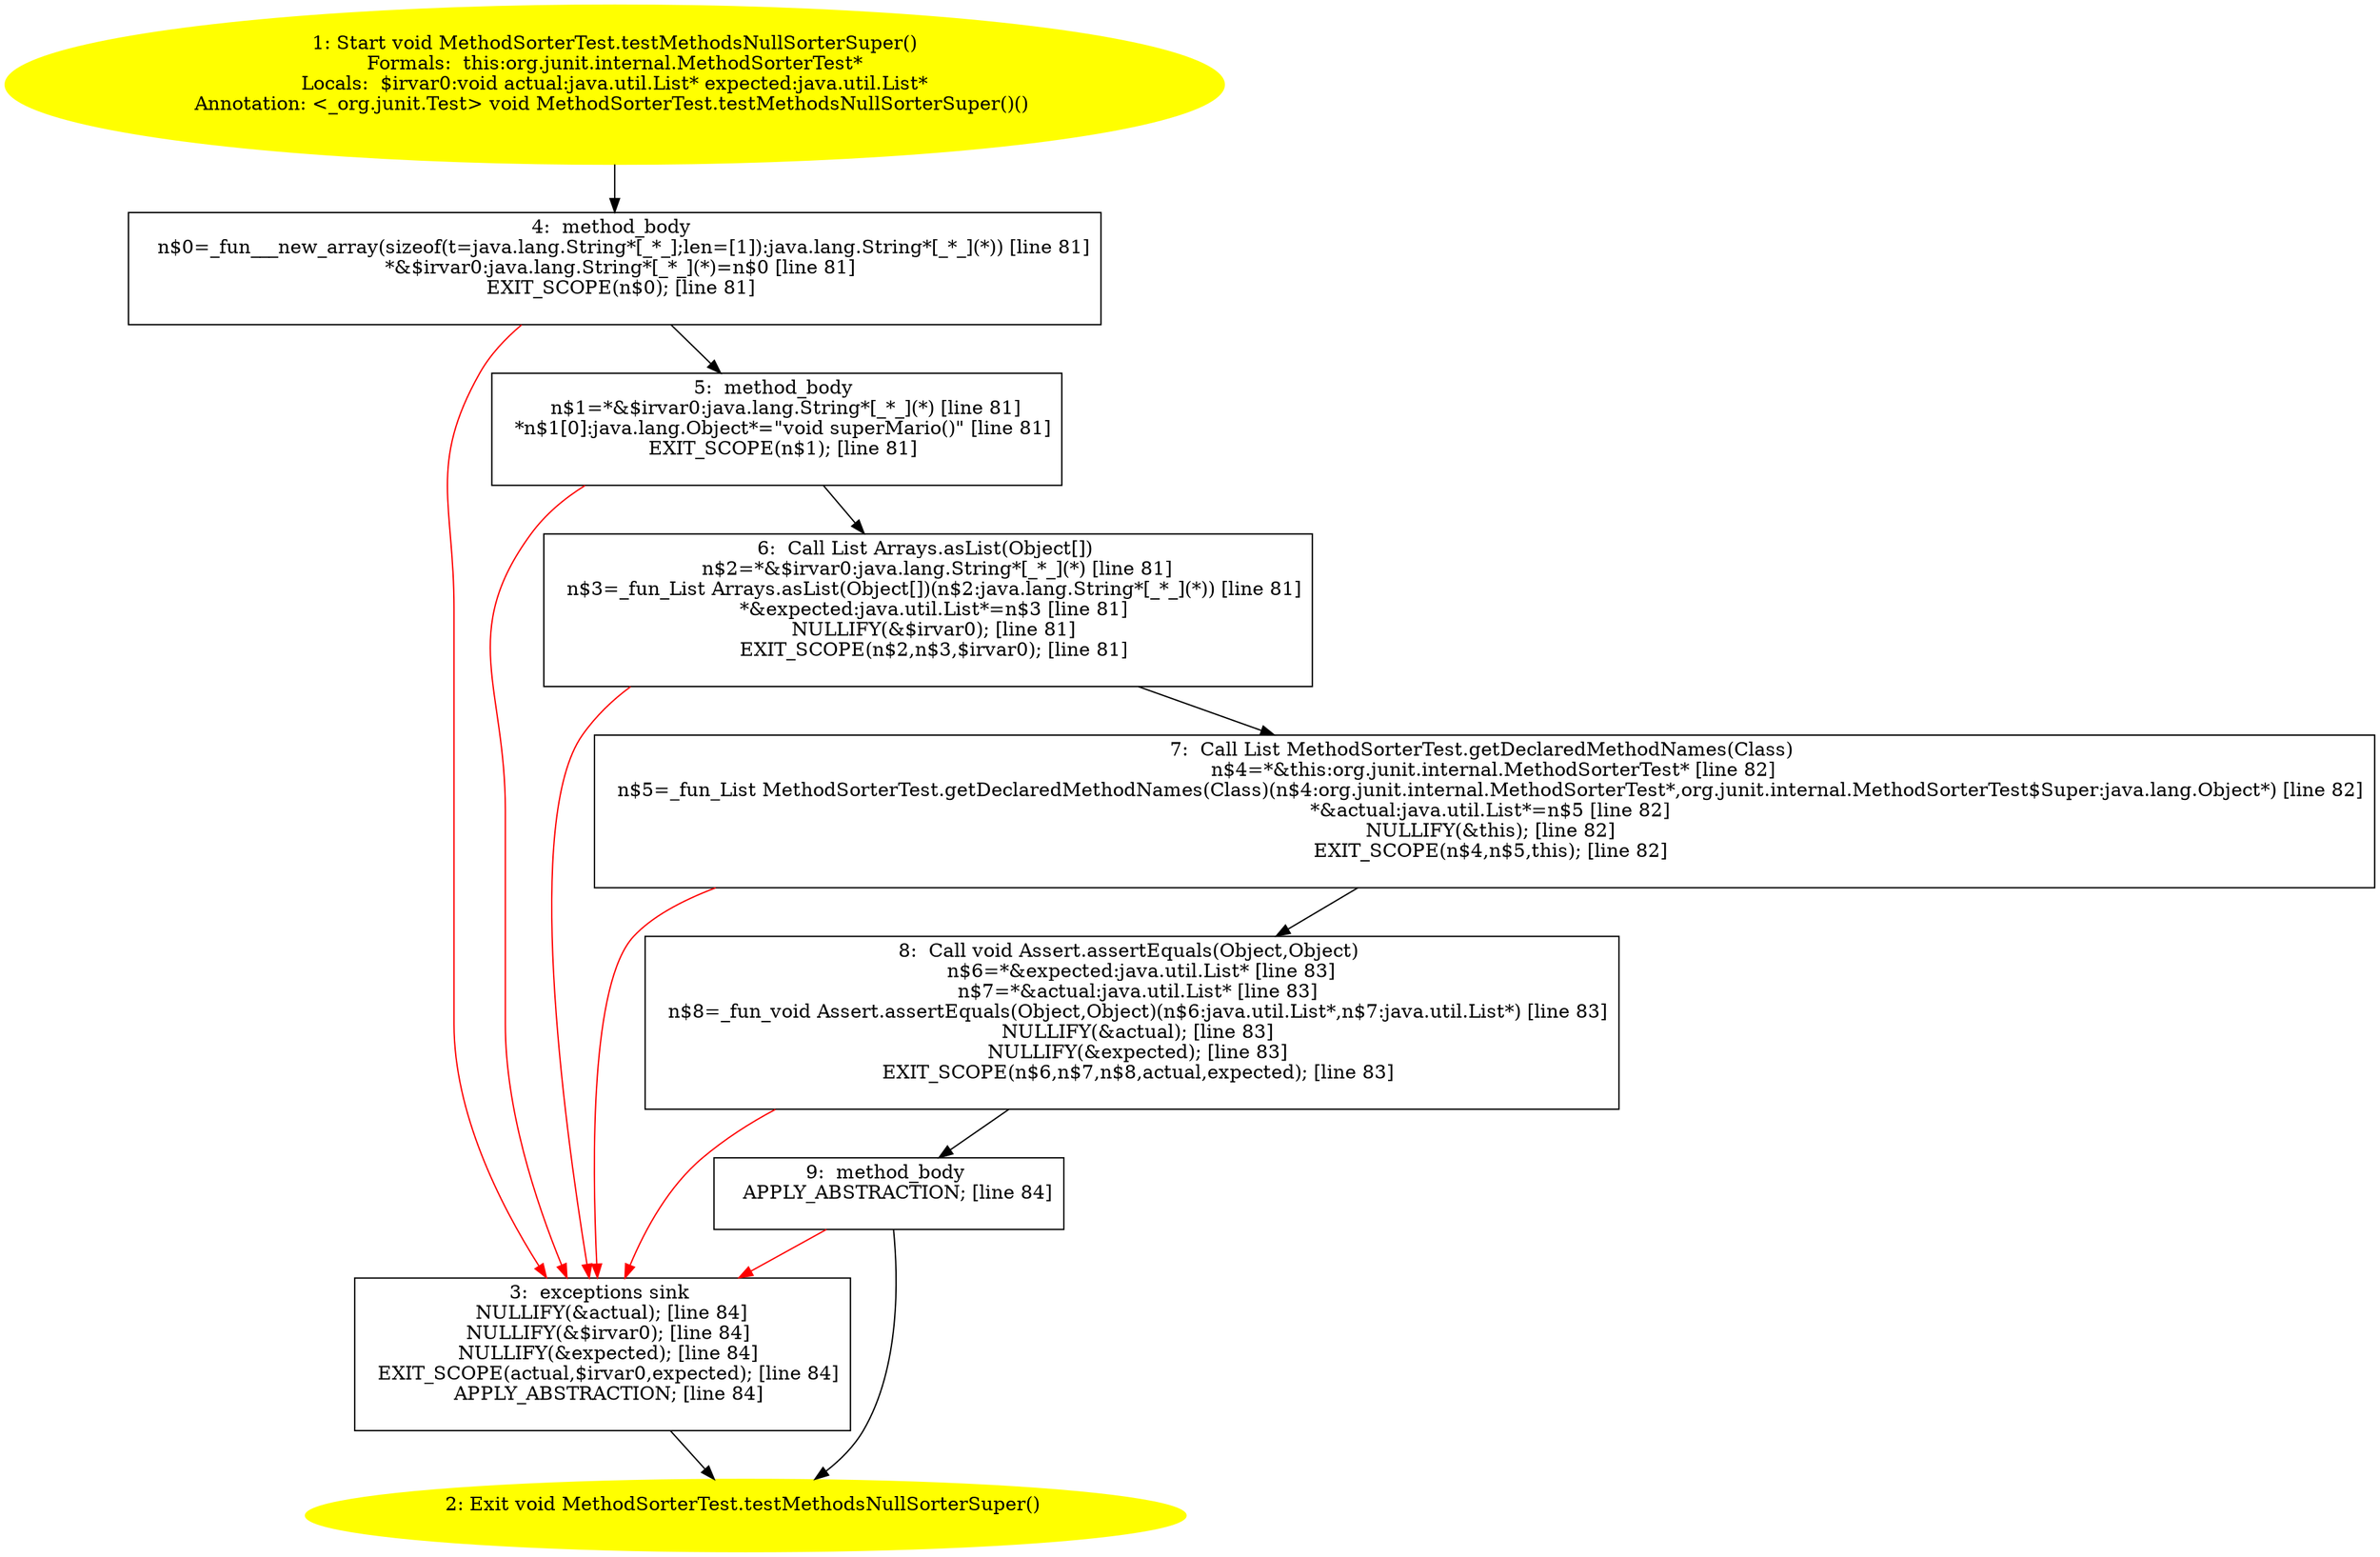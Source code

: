 /* @generated */
digraph cfg {
"org.junit.internal.MethodSorterTest.testMethodsNullSorterSuper():void.d28137ae86fb5dacf99c3ce72e93509d_1" [label="1: Start void MethodSorterTest.testMethodsNullSorterSuper()\nFormals:  this:org.junit.internal.MethodSorterTest*\nLocals:  $irvar0:void actual:java.util.List* expected:java.util.List*\nAnnotation: <_org.junit.Test> void MethodSorterTest.testMethodsNullSorterSuper()() \n  " color=yellow style=filled]
	

	 "org.junit.internal.MethodSorterTest.testMethodsNullSorterSuper():void.d28137ae86fb5dacf99c3ce72e93509d_1" -> "org.junit.internal.MethodSorterTest.testMethodsNullSorterSuper():void.d28137ae86fb5dacf99c3ce72e93509d_4" ;
"org.junit.internal.MethodSorterTest.testMethodsNullSorterSuper():void.d28137ae86fb5dacf99c3ce72e93509d_2" [label="2: Exit void MethodSorterTest.testMethodsNullSorterSuper() \n  " color=yellow style=filled]
	

"org.junit.internal.MethodSorterTest.testMethodsNullSorterSuper():void.d28137ae86fb5dacf99c3ce72e93509d_3" [label="3:  exceptions sink \n   NULLIFY(&actual); [line 84]\n  NULLIFY(&$irvar0); [line 84]\n  NULLIFY(&expected); [line 84]\n  EXIT_SCOPE(actual,$irvar0,expected); [line 84]\n  APPLY_ABSTRACTION; [line 84]\n " shape="box"]
	

	 "org.junit.internal.MethodSorterTest.testMethodsNullSorterSuper():void.d28137ae86fb5dacf99c3ce72e93509d_3" -> "org.junit.internal.MethodSorterTest.testMethodsNullSorterSuper():void.d28137ae86fb5dacf99c3ce72e93509d_2" ;
"org.junit.internal.MethodSorterTest.testMethodsNullSorterSuper():void.d28137ae86fb5dacf99c3ce72e93509d_4" [label="4:  method_body \n   n$0=_fun___new_array(sizeof(t=java.lang.String*[_*_];len=[1]):java.lang.String*[_*_](*)) [line 81]\n  *&$irvar0:java.lang.String*[_*_](*)=n$0 [line 81]\n  EXIT_SCOPE(n$0); [line 81]\n " shape="box"]
	

	 "org.junit.internal.MethodSorterTest.testMethodsNullSorterSuper():void.d28137ae86fb5dacf99c3ce72e93509d_4" -> "org.junit.internal.MethodSorterTest.testMethodsNullSorterSuper():void.d28137ae86fb5dacf99c3ce72e93509d_5" ;
	 "org.junit.internal.MethodSorterTest.testMethodsNullSorterSuper():void.d28137ae86fb5dacf99c3ce72e93509d_4" -> "org.junit.internal.MethodSorterTest.testMethodsNullSorterSuper():void.d28137ae86fb5dacf99c3ce72e93509d_3" [color="red" ];
"org.junit.internal.MethodSorterTest.testMethodsNullSorterSuper():void.d28137ae86fb5dacf99c3ce72e93509d_5" [label="5:  method_body \n   n$1=*&$irvar0:java.lang.String*[_*_](*) [line 81]\n  *n$1[0]:java.lang.Object*=\"void superMario()\" [line 81]\n  EXIT_SCOPE(n$1); [line 81]\n " shape="box"]
	

	 "org.junit.internal.MethodSorterTest.testMethodsNullSorterSuper():void.d28137ae86fb5dacf99c3ce72e93509d_5" -> "org.junit.internal.MethodSorterTest.testMethodsNullSorterSuper():void.d28137ae86fb5dacf99c3ce72e93509d_6" ;
	 "org.junit.internal.MethodSorterTest.testMethodsNullSorterSuper():void.d28137ae86fb5dacf99c3ce72e93509d_5" -> "org.junit.internal.MethodSorterTest.testMethodsNullSorterSuper():void.d28137ae86fb5dacf99c3ce72e93509d_3" [color="red" ];
"org.junit.internal.MethodSorterTest.testMethodsNullSorterSuper():void.d28137ae86fb5dacf99c3ce72e93509d_6" [label="6:  Call List Arrays.asList(Object[]) \n   n$2=*&$irvar0:java.lang.String*[_*_](*) [line 81]\n  n$3=_fun_List Arrays.asList(Object[])(n$2:java.lang.String*[_*_](*)) [line 81]\n  *&expected:java.util.List*=n$3 [line 81]\n  NULLIFY(&$irvar0); [line 81]\n  EXIT_SCOPE(n$2,n$3,$irvar0); [line 81]\n " shape="box"]
	

	 "org.junit.internal.MethodSorterTest.testMethodsNullSorterSuper():void.d28137ae86fb5dacf99c3ce72e93509d_6" -> "org.junit.internal.MethodSorterTest.testMethodsNullSorterSuper():void.d28137ae86fb5dacf99c3ce72e93509d_7" ;
	 "org.junit.internal.MethodSorterTest.testMethodsNullSorterSuper():void.d28137ae86fb5dacf99c3ce72e93509d_6" -> "org.junit.internal.MethodSorterTest.testMethodsNullSorterSuper():void.d28137ae86fb5dacf99c3ce72e93509d_3" [color="red" ];
"org.junit.internal.MethodSorterTest.testMethodsNullSorterSuper():void.d28137ae86fb5dacf99c3ce72e93509d_7" [label="7:  Call List MethodSorterTest.getDeclaredMethodNames(Class) \n   n$4=*&this:org.junit.internal.MethodSorterTest* [line 82]\n  n$5=_fun_List MethodSorterTest.getDeclaredMethodNames(Class)(n$4:org.junit.internal.MethodSorterTest*,org.junit.internal.MethodSorterTest$Super:java.lang.Object*) [line 82]\n  *&actual:java.util.List*=n$5 [line 82]\n  NULLIFY(&this); [line 82]\n  EXIT_SCOPE(n$4,n$5,this); [line 82]\n " shape="box"]
	

	 "org.junit.internal.MethodSorterTest.testMethodsNullSorterSuper():void.d28137ae86fb5dacf99c3ce72e93509d_7" -> "org.junit.internal.MethodSorterTest.testMethodsNullSorterSuper():void.d28137ae86fb5dacf99c3ce72e93509d_8" ;
	 "org.junit.internal.MethodSorterTest.testMethodsNullSorterSuper():void.d28137ae86fb5dacf99c3ce72e93509d_7" -> "org.junit.internal.MethodSorterTest.testMethodsNullSorterSuper():void.d28137ae86fb5dacf99c3ce72e93509d_3" [color="red" ];
"org.junit.internal.MethodSorterTest.testMethodsNullSorterSuper():void.d28137ae86fb5dacf99c3ce72e93509d_8" [label="8:  Call void Assert.assertEquals(Object,Object) \n   n$6=*&expected:java.util.List* [line 83]\n  n$7=*&actual:java.util.List* [line 83]\n  n$8=_fun_void Assert.assertEquals(Object,Object)(n$6:java.util.List*,n$7:java.util.List*) [line 83]\n  NULLIFY(&actual); [line 83]\n  NULLIFY(&expected); [line 83]\n  EXIT_SCOPE(n$6,n$7,n$8,actual,expected); [line 83]\n " shape="box"]
	

	 "org.junit.internal.MethodSorterTest.testMethodsNullSorterSuper():void.d28137ae86fb5dacf99c3ce72e93509d_8" -> "org.junit.internal.MethodSorterTest.testMethodsNullSorterSuper():void.d28137ae86fb5dacf99c3ce72e93509d_9" ;
	 "org.junit.internal.MethodSorterTest.testMethodsNullSorterSuper():void.d28137ae86fb5dacf99c3ce72e93509d_8" -> "org.junit.internal.MethodSorterTest.testMethodsNullSorterSuper():void.d28137ae86fb5dacf99c3ce72e93509d_3" [color="red" ];
"org.junit.internal.MethodSorterTest.testMethodsNullSorterSuper():void.d28137ae86fb5dacf99c3ce72e93509d_9" [label="9:  method_body \n   APPLY_ABSTRACTION; [line 84]\n " shape="box"]
	

	 "org.junit.internal.MethodSorterTest.testMethodsNullSorterSuper():void.d28137ae86fb5dacf99c3ce72e93509d_9" -> "org.junit.internal.MethodSorterTest.testMethodsNullSorterSuper():void.d28137ae86fb5dacf99c3ce72e93509d_2" ;
	 "org.junit.internal.MethodSorterTest.testMethodsNullSorterSuper():void.d28137ae86fb5dacf99c3ce72e93509d_9" -> "org.junit.internal.MethodSorterTest.testMethodsNullSorterSuper():void.d28137ae86fb5dacf99c3ce72e93509d_3" [color="red" ];
}
